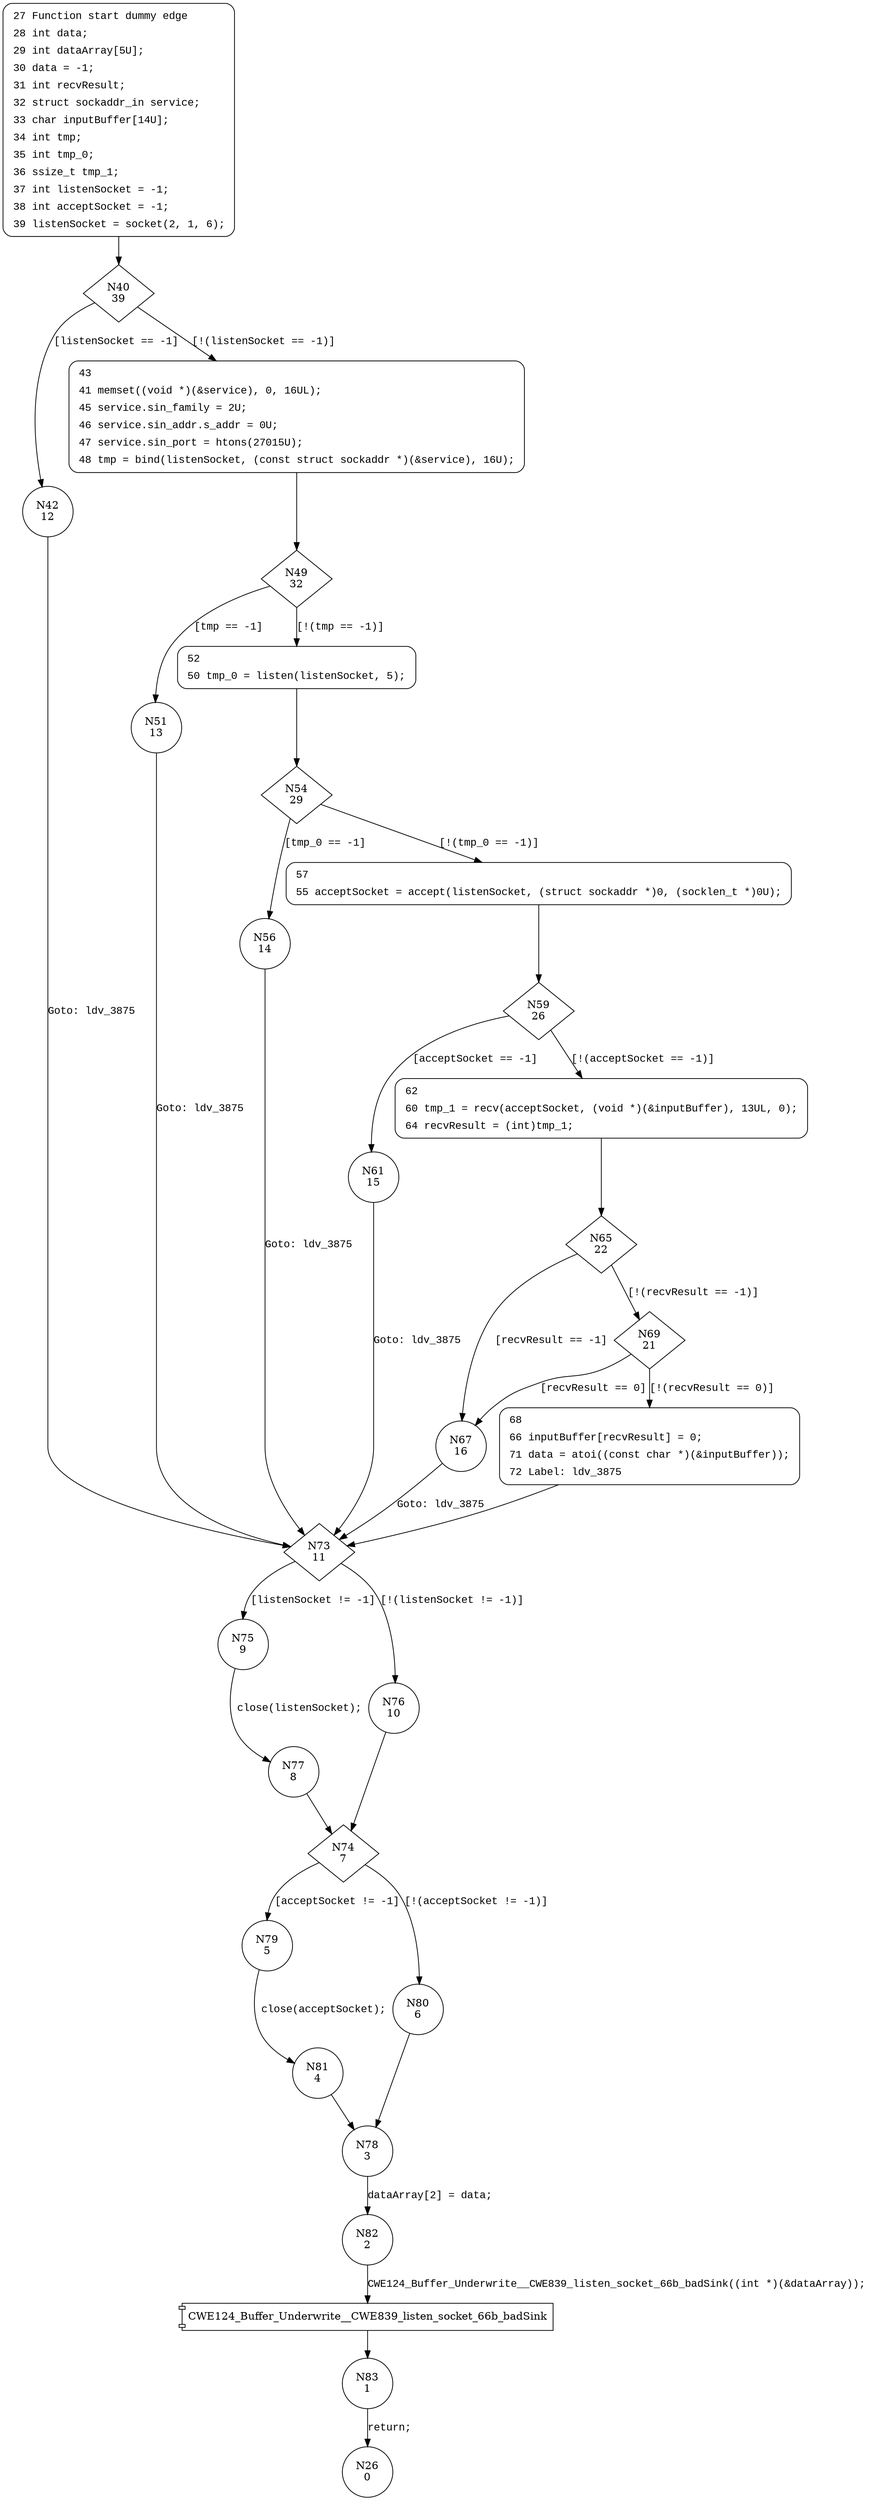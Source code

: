 digraph CWE124_Buffer_Underwrite__CWE839_listen_socket_66_bad {
40 [shape="diamond" label="N40\n39"]
42 [shape="circle" label="N42\n12"]
43 [shape="circle" label="N43\n38"]
49 [shape="diamond" label="N49\n32"]
51 [shape="circle" label="N51\n13"]
52 [shape="circle" label="N52\n31"]
54 [shape="diamond" label="N54\n29"]
56 [shape="circle" label="N56\n14"]
57 [shape="circle" label="N57\n28"]
59 [shape="diamond" label="N59\n26"]
61 [shape="circle" label="N61\n15"]
62 [shape="circle" label="N62\n25"]
65 [shape="diamond" label="N65\n22"]
67 [shape="circle" label="N67\n16"]
69 [shape="diamond" label="N69\n21"]
68 [shape="circle" label="N68\n20"]
73 [shape="diamond" label="N73\n11"]
75 [shape="circle" label="N75\n9"]
76 [shape="circle" label="N76\n10"]
74 [shape="diamond" label="N74\n7"]
79 [shape="circle" label="N79\n5"]
80 [shape="circle" label="N80\n6"]
78 [shape="circle" label="N78\n3"]
82 [shape="circle" label="N82\n2"]
83 [shape="circle" label="N83\n1"]
81 [shape="circle" label="N81\n4"]
77 [shape="circle" label="N77\n8"]
26 [shape="circle" label="N26\n0"]
27 [style="filled,bold" penwidth="1" fillcolor="white" fontname="Courier New" shape="Mrecord" label=<<table border="0" cellborder="0" cellpadding="3" bgcolor="white"><tr><td align="right">27</td><td align="left">Function start dummy edge</td></tr><tr><td align="right">28</td><td align="left">int data;</td></tr><tr><td align="right">29</td><td align="left">int dataArray[5U];</td></tr><tr><td align="right">30</td><td align="left">data = -1;</td></tr><tr><td align="right">31</td><td align="left">int recvResult;</td></tr><tr><td align="right">32</td><td align="left">struct sockaddr_in service;</td></tr><tr><td align="right">33</td><td align="left">char inputBuffer[14U];</td></tr><tr><td align="right">34</td><td align="left">int tmp;</td></tr><tr><td align="right">35</td><td align="left">int tmp_0;</td></tr><tr><td align="right">36</td><td align="left">ssize_t tmp_1;</td></tr><tr><td align="right">37</td><td align="left">int listenSocket = -1;</td></tr><tr><td align="right">38</td><td align="left">int acceptSocket = -1;</td></tr><tr><td align="right">39</td><td align="left">listenSocket = socket(2, 1, 6);</td></tr></table>>]
27 -> 40[label=""]
43 [style="filled,bold" penwidth="1" fillcolor="white" fontname="Courier New" shape="Mrecord" label=<<table border="0" cellborder="0" cellpadding="3" bgcolor="white"><tr><td align="right">43</td><td align="left"></td></tr><tr><td align="right">41</td><td align="left">memset((void *)(&amp;service), 0, 16UL);</td></tr><tr><td align="right">45</td><td align="left">service.sin_family = 2U;</td></tr><tr><td align="right">46</td><td align="left">service.sin_addr.s_addr = 0U;</td></tr><tr><td align="right">47</td><td align="left">service.sin_port = htons(27015U);</td></tr><tr><td align="right">48</td><td align="left">tmp = bind(listenSocket, (const struct sockaddr *)(&amp;service), 16U);</td></tr></table>>]
43 -> 49[label=""]
52 [style="filled,bold" penwidth="1" fillcolor="white" fontname="Courier New" shape="Mrecord" label=<<table border="0" cellborder="0" cellpadding="3" bgcolor="white"><tr><td align="right">52</td><td align="left"></td></tr><tr><td align="right">50</td><td align="left">tmp_0 = listen(listenSocket, 5);</td></tr></table>>]
52 -> 54[label=""]
57 [style="filled,bold" penwidth="1" fillcolor="white" fontname="Courier New" shape="Mrecord" label=<<table border="0" cellborder="0" cellpadding="3" bgcolor="white"><tr><td align="right">57</td><td align="left"></td></tr><tr><td align="right">55</td><td align="left">acceptSocket = accept(listenSocket, (struct sockaddr *)0, (socklen_t *)0U);</td></tr></table>>]
57 -> 59[label=""]
62 [style="filled,bold" penwidth="1" fillcolor="white" fontname="Courier New" shape="Mrecord" label=<<table border="0" cellborder="0" cellpadding="3" bgcolor="white"><tr><td align="right">62</td><td align="left"></td></tr><tr><td align="right">60</td><td align="left">tmp_1 = recv(acceptSocket, (void *)(&amp;inputBuffer), 13UL, 0);</td></tr><tr><td align="right">64</td><td align="left">recvResult = (int)tmp_1;</td></tr></table>>]
62 -> 65[label=""]
68 [style="filled,bold" penwidth="1" fillcolor="white" fontname="Courier New" shape="Mrecord" label=<<table border="0" cellborder="0" cellpadding="3" bgcolor="white"><tr><td align="right">68</td><td align="left"></td></tr><tr><td align="right">66</td><td align="left">inputBuffer[recvResult] = 0;</td></tr><tr><td align="right">71</td><td align="left">data = atoi((const char *)(&amp;inputBuffer));</td></tr><tr><td align="right">72</td><td align="left">Label: ldv_3875</td></tr></table>>]
68 -> 73[label=""]
40 -> 42 [label="[listenSocket == -1]" fontname="Courier New"]
40 -> 43 [label="[!(listenSocket == -1)]" fontname="Courier New"]
49 -> 51 [label="[tmp == -1]" fontname="Courier New"]
49 -> 52 [label="[!(tmp == -1)]" fontname="Courier New"]
54 -> 56 [label="[tmp_0 == -1]" fontname="Courier New"]
54 -> 57 [label="[!(tmp_0 == -1)]" fontname="Courier New"]
59 -> 61 [label="[acceptSocket == -1]" fontname="Courier New"]
59 -> 62 [label="[!(acceptSocket == -1)]" fontname="Courier New"]
65 -> 67 [label="[recvResult == -1]" fontname="Courier New"]
65 -> 69 [label="[!(recvResult == -1)]" fontname="Courier New"]
69 -> 67 [label="[recvResult == 0]" fontname="Courier New"]
69 -> 68 [label="[!(recvResult == 0)]" fontname="Courier New"]
73 -> 75 [label="[listenSocket != -1]" fontname="Courier New"]
73 -> 76 [label="[!(listenSocket != -1)]" fontname="Courier New"]
74 -> 79 [label="[acceptSocket != -1]" fontname="Courier New"]
74 -> 80 [label="[!(acceptSocket != -1)]" fontname="Courier New"]
78 -> 82 [label="dataArray[2] = data;" fontname="Courier New"]
100016 [shape="component" label="CWE124_Buffer_Underwrite__CWE839_listen_socket_66b_badSink"]
82 -> 100016 [label="CWE124_Buffer_Underwrite__CWE839_listen_socket_66b_badSink((int *)(&dataArray));" fontname="Courier New"]
100016 -> 83 [label="" fontname="Courier New"]
79 -> 81 [label="close(acceptSocket);" fontname="Courier New"]
75 -> 77 [label="close(listenSocket);" fontname="Courier New"]
67 -> 73 [label="Goto: ldv_3875" fontname="Courier New"]
56 -> 73 [label="Goto: ldv_3875" fontname="Courier New"]
42 -> 73 [label="Goto: ldv_3875" fontname="Courier New"]
76 -> 74 [label="" fontname="Courier New"]
80 -> 78 [label="" fontname="Courier New"]
83 -> 26 [label="return;" fontname="Courier New"]
81 -> 78 [label="" fontname="Courier New"]
77 -> 74 [label="" fontname="Courier New"]
61 -> 73 [label="Goto: ldv_3875" fontname="Courier New"]
51 -> 73 [label="Goto: ldv_3875" fontname="Courier New"]
}
